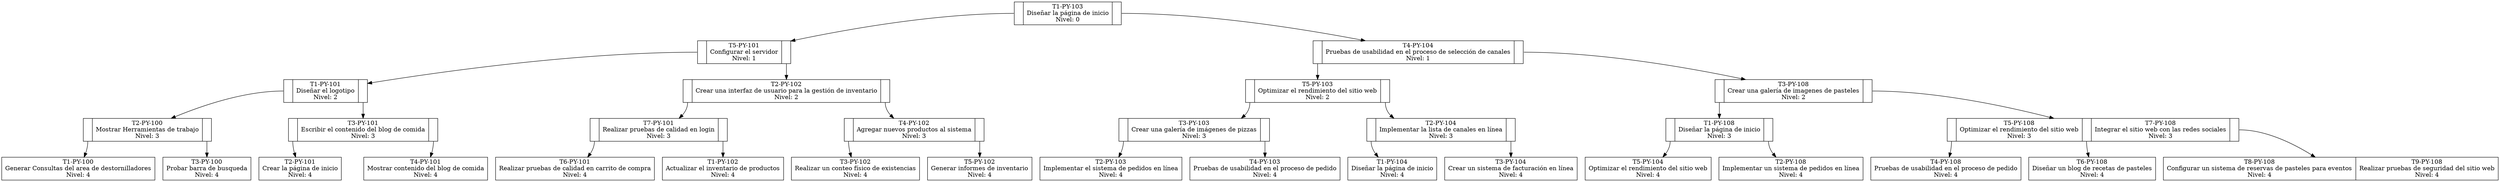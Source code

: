 digraph arbol { 
node[shape=record]R3540[label="<C1>|T1-PY-103\nDiseñar la página de inicio\nNivel: 0|<C2>"];
R1542[label="<C1>|T5-PY-101\nConfigurar el servidor\nNivel: 1|<C2>"];
R1538[label="<C1>|T1-PY-101\nDiseñar el logotipo\nNivel: 2|<C2>"];
R538[label="<C1>|T2-PY-100\nMostrar Herramientas de trabajo\nNivel: 3|<C2>"];
R537[label="T1-PY-100\nGenerar Consultas del area de destornilladores\nNivel: 4"];
R539[label="T3-PY-100\nProbar barra de busqueda\nNivel: 4"];
R1540[label="<C1>|T3-PY-101\nEscribir el contenido del blog de comida\nNivel: 3|<C2>"];
R1539[label="T2-PY-101\nCrear la página de inicio\nNivel: 4"];
R1541[label="T4-PY-101\nMostrar contenido del blog de comida\nNivel: 4"];
R2540[label="<C1>|T2-PY-102\nCrear una interfaz de usuario para la gestión de inventario\nNivel: 2|<C2>"];
R1544[label="<C1>|T7-PY-101\nRealizar pruebas de calidad en login\nNivel: 3|<C2>"];
R1543[label="T6-PY-101\nRealizar pruebas de calidad en carrito de compra\nNivel: 4"];
R2539[label="T1-PY-102\nActualizar el inventario de productos\nNivel: 4"];
R2542[label="<C1>|T4-PY-102\nAgregar nuevos productos al sistema\nNivel: 3|<C2>"];
R2541[label="T3-PY-102\nRealizar un conteo físico de existencias\nNivel: 4"];
R2543[label="T5-PY-102\nGenerar informes de inventario\nNivel: 4"];
R4544[label="<C1>|T4-PY-104\nPruebas de usabilidad en el proceso de selección de canales\nNivel: 1|<C2>"];
R3544[label="<C1>|T5-PY-103\nOptimizar el rendimiento del sitio web\nNivel: 2|<C2>"];
R3542[label="<C1>|T3-PY-103\nCrear una galería de imágenes de pizzas\nNivel: 3|<C2>"];
R3541[label="T2-PY-103\nImplementar el sistema de pedidos en línea\nNivel: 4"];
R3543[label="T4-PY-103\nPruebas de usabilidad en el proceso de pedido\nNivel: 4"];
R4542[label="<C1>|T2-PY-104\nImplementar la lista de canales en línea\nNivel: 3|<C2>"];
R4541[label="T1-PY-104\nDiseñar la página de inicio\nNivel: 4"];
R4543[label="T3-PY-104\nCrear un sistema de facturación en línea\nNivel: 4"];
R8547[label="<C1>|T3-PY-108\nCrear una galería de imagenes de pasteles\nNivel: 2|<C2>"];
R8545[label="<C1>|T1-PY-108\nDiseñar la página de inicio\nNivel: 3|<C2>"];
R4545[label="T5-PY-104\nOptimizar el rendimiento del sitio web\nNivel: 4"];
R8546[label="T2-PY-108\nImplementar un sistema de pedidos en línea\nNivel: 4"];
R8549[label="<C1>|T5-PY-108\nOptimizar el rendimiento del sitio web\nNivel: 3|<C2>|T7-PY-108\nIntegrar el sitio web con las redes sociales\nNivel: 3|<C3>"];
R8548[label="T4-PY-108\nPruebas de usabilidad en el proceso de pedido\nNivel: 4"];
R8550[label="T6-PY-108\nDiseñar un blog de recetas de pasteles\nNivel: 4"];
R8552[label="T8-PY-108\nConfigurar un sistema de reservas de pasteles para eventos\nNivel: 4|T9-PY-108\nRealizar pruebas de seguridad del sitio web\nNivel: 4"];
R3540:C1 -> R1542;
R1542:C1 -> R1538;
R1538:C1 -> R538;
R538:C1 -> R537;
R538:C2 -> R539;
R1538:C2 -> R1540;
R1540:C1 -> R1539;
R1540:C2 -> R1541;
R1542:C2 -> R2540;
R2540:C1 -> R1544;
R1544:C1 -> R1543;
R1544:C2 -> R2539;
R2540:C2 -> R2542;
R2542:C1 -> R2541;
R2542:C2 -> R2543;
R3540:C2 -> R4544;
R4544:C1 -> R3544;
R3544:C1 -> R3542;
R3542:C1 -> R3541;
R3542:C2 -> R3543;
R3544:C2 -> R4542;
R4542:C1 -> R4541;
R4542:C2 -> R4543;
R4544:C2 -> R8547;
R8547:C1 -> R8545;
R8545:C1 -> R4545;
R8545:C2 -> R8546;
R8547:C2 -> R8549;
R8549:C1 -> R8548;
R8549:C2 -> R8550;
R8549:C3 -> R8552;
}